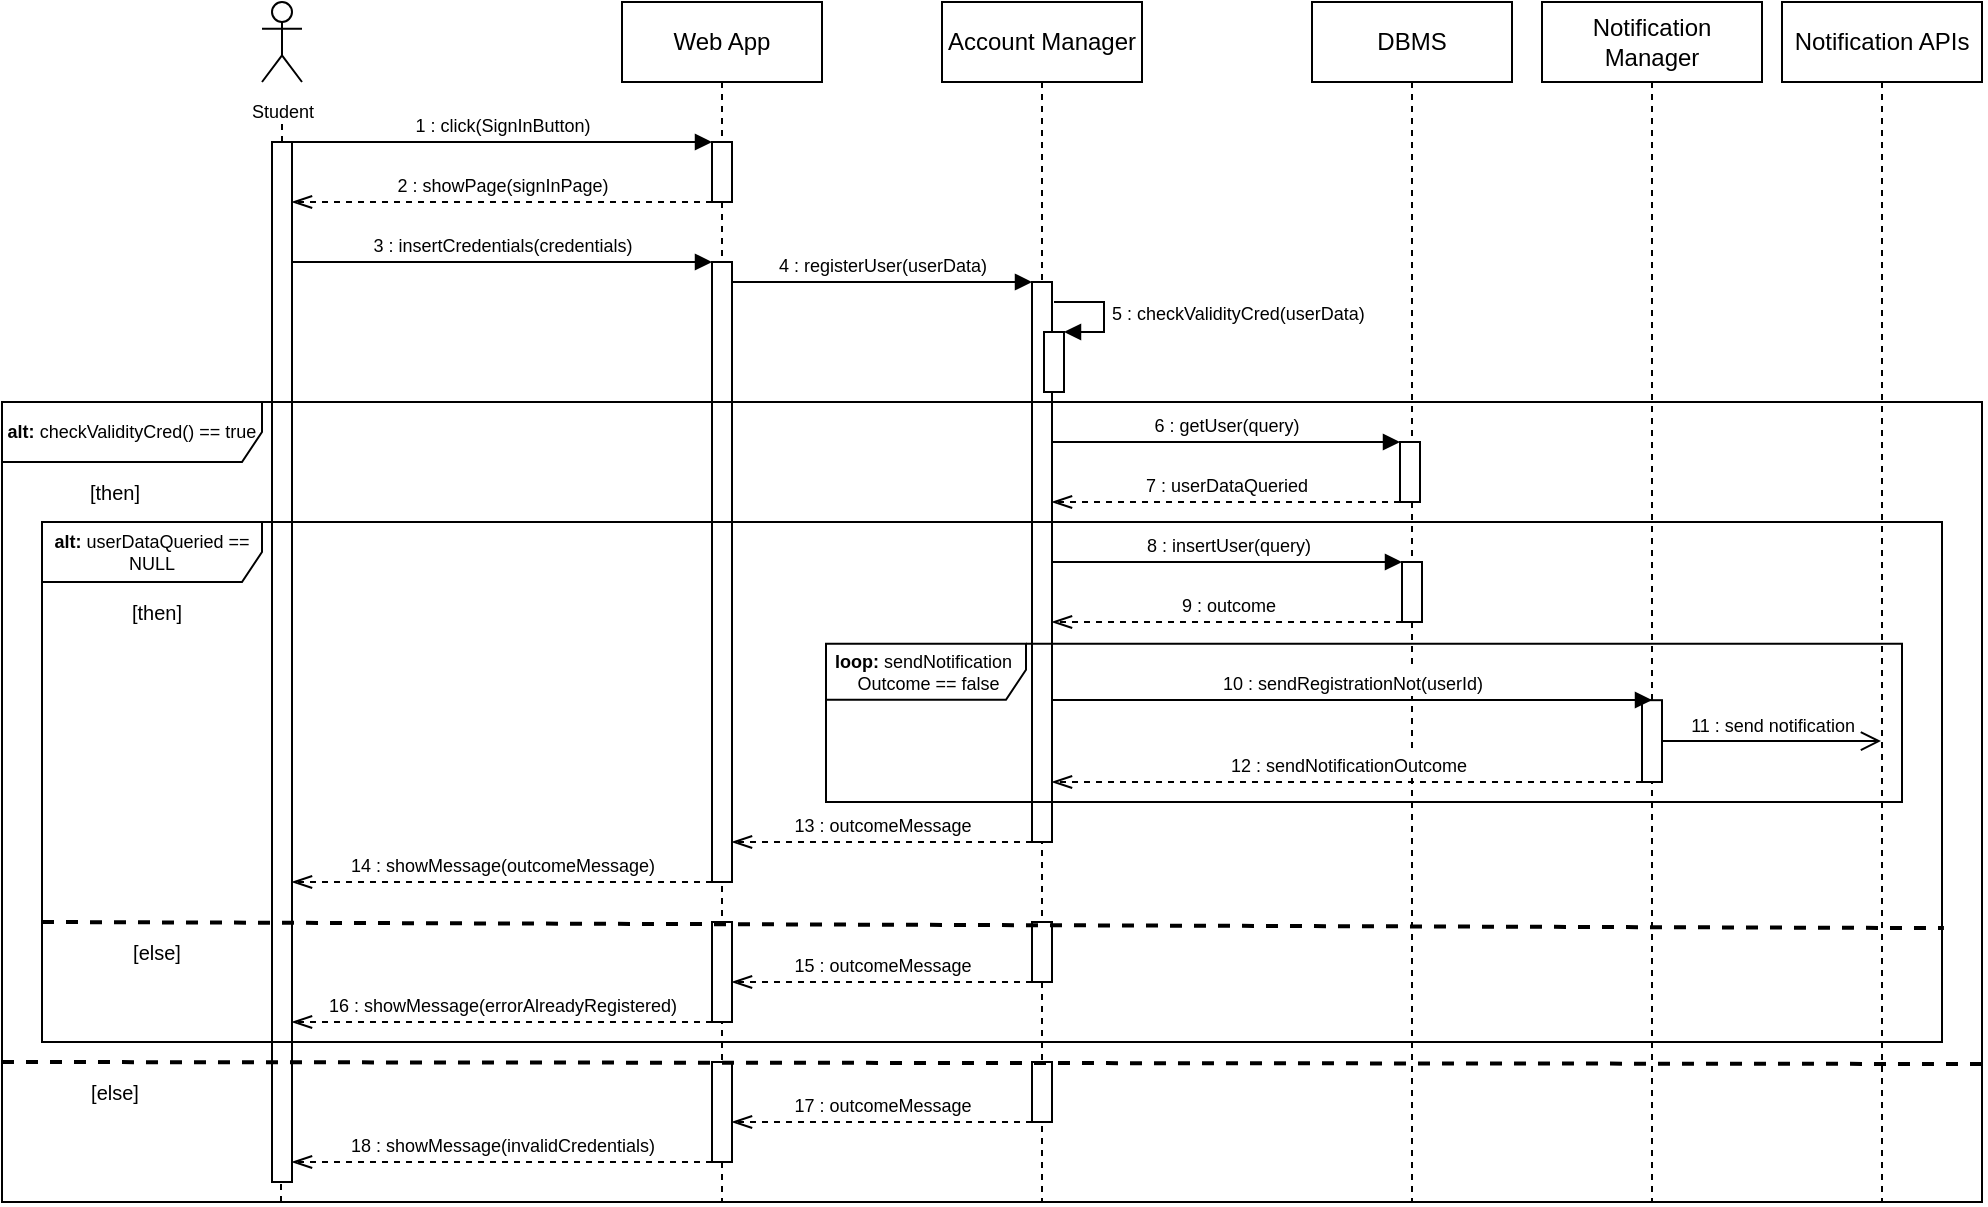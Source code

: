 <mxfile version="22.1.15" type="device">
  <diagram name="Page-1" id="2YBvvXClWsGukQMizWep">
    <mxGraphModel dx="2524" dy="746" grid="1" gridSize="10" guides="1" tooltips="1" connect="1" arrows="1" fold="1" page="1" pageScale="1" pageWidth="850" pageHeight="1100" math="0" shadow="0">
      <root>
        <mxCell id="0" />
        <mxCell id="1" parent="0" />
        <mxCell id="lU6mVO3UbZHwELB_DBvl-1" value="Web App" style="shape=umlLifeline;perimeter=lifelinePerimeter;whiteSpace=wrap;html=1;container=0;dropTarget=0;collapsible=0;recursiveResize=0;outlineConnect=0;portConstraint=eastwest;newEdgeStyle={&quot;edgeStyle&quot;:&quot;elbowEdgeStyle&quot;,&quot;elbow&quot;:&quot;vertical&quot;,&quot;curved&quot;:0,&quot;rounded&quot;:0};" parent="1" vertex="1">
          <mxGeometry x="80" y="40" width="100" height="600" as="geometry" />
        </mxCell>
        <mxCell id="lU6mVO3UbZHwELB_DBvl-2" value="" style="html=1;points=[];perimeter=orthogonalPerimeter;outlineConnect=0;targetShapes=umlLifeline;portConstraint=eastwest;newEdgeStyle={&quot;edgeStyle&quot;:&quot;elbowEdgeStyle&quot;,&quot;elbow&quot;:&quot;vertical&quot;,&quot;curved&quot;:0,&quot;rounded&quot;:0};" parent="lU6mVO3UbZHwELB_DBvl-1" vertex="1">
          <mxGeometry x="45" y="70" width="10" height="30" as="geometry" />
        </mxCell>
        <mxCell id="lU6mVO3UbZHwELB_DBvl-3" value="" style="html=1;points=[];perimeter=orthogonalPerimeter;outlineConnect=0;targetShapes=umlLifeline;portConstraint=eastwest;newEdgeStyle={&quot;edgeStyle&quot;:&quot;elbowEdgeStyle&quot;,&quot;elbow&quot;:&quot;vertical&quot;,&quot;curved&quot;:0,&quot;rounded&quot;:0};" parent="lU6mVO3UbZHwELB_DBvl-1" vertex="1">
          <mxGeometry x="45" y="130" width="10" height="310" as="geometry" />
        </mxCell>
        <mxCell id="lU6mVO3UbZHwELB_DBvl-6" value="&lt;font style=&quot;font-size: 9px;&quot;&gt;Student&lt;/font&gt;" style="shape=umlActor;verticalLabelPosition=bottom;verticalAlign=top;html=1;outlineConnect=0;" parent="1" vertex="1">
          <mxGeometry x="-100" y="40" width="20" height="40" as="geometry" />
        </mxCell>
        <mxCell id="lU6mVO3UbZHwELB_DBvl-7" value="" style="endArrow=none;dashed=1;html=1;rounded=0;" parent="1" source="lU6mVO3UbZHwELB_DBvl-9" edge="1">
          <mxGeometry width="50" height="50" relative="1" as="geometry">
            <mxPoint x="-90" y="350" as="sourcePoint" />
            <mxPoint x="-90" y="100" as="targetPoint" />
          </mxGeometry>
        </mxCell>
        <mxCell id="lU6mVO3UbZHwELB_DBvl-9" value="" style="html=1;points=[];perimeter=orthogonalPerimeter;outlineConnect=0;targetShapes=umlLifeline;portConstraint=eastwest;newEdgeStyle={&quot;edgeStyle&quot;:&quot;elbowEdgeStyle&quot;,&quot;elbow&quot;:&quot;vertical&quot;,&quot;curved&quot;:0,&quot;rounded&quot;:0};" parent="1" vertex="1">
          <mxGeometry x="-95" y="110" width="10" height="520" as="geometry" />
        </mxCell>
        <mxCell id="lU6mVO3UbZHwELB_DBvl-10" value="&lt;font style=&quot;font-size: 9px;&quot;&gt;1 : click(SignInButton)&lt;/font&gt;" style="html=1;verticalAlign=bottom;endArrow=block;edgeStyle=elbowEdgeStyle;elbow=vertical;curved=0;rounded=0;" parent="1" source="lU6mVO3UbZHwELB_DBvl-9" target="lU6mVO3UbZHwELB_DBvl-2" edge="1">
          <mxGeometry relative="1" as="geometry">
            <mxPoint x="-50" y="110" as="sourcePoint" />
            <Array as="points">
              <mxPoint x="30" y="110" />
            </Array>
            <mxPoint x="115" y="110" as="targetPoint" />
          </mxGeometry>
        </mxCell>
        <mxCell id="lU6mVO3UbZHwELB_DBvl-11" value="&lt;font style=&quot;font-size: 9px;&quot;&gt;2 : showPage(signInPage)&lt;/font&gt;" style="html=1;verticalAlign=bottom;endArrow=openThin;dashed=1;endSize=8;edgeStyle=elbowEdgeStyle;elbow=vertical;curved=0;rounded=0;endFill=0;" parent="1" source="lU6mVO3UbZHwELB_DBvl-2" target="lU6mVO3UbZHwELB_DBvl-9" edge="1">
          <mxGeometry relative="1" as="geometry">
            <mxPoint x="-50" y="140" as="targetPoint" />
            <Array as="points">
              <mxPoint x="5" y="140" />
            </Array>
            <mxPoint x="80" y="140" as="sourcePoint" />
          </mxGeometry>
        </mxCell>
        <mxCell id="lU6mVO3UbZHwELB_DBvl-13" value="&lt;font style=&quot;font-size: 9px;&quot;&gt;3 : insertCredentials(credentials)&lt;/font&gt;" style="html=1;verticalAlign=bottom;endArrow=block;edgeStyle=elbowEdgeStyle;elbow=vertical;curved=0;rounded=0;" parent="1" source="lU6mVO3UbZHwELB_DBvl-9" target="lU6mVO3UbZHwELB_DBvl-3" edge="1">
          <mxGeometry relative="1" as="geometry">
            <mxPoint x="-80" y="190" as="sourcePoint" />
            <Array as="points">
              <mxPoint x="30" y="170" />
            </Array>
            <mxPoint x="90" y="200" as="targetPoint" />
            <mxPoint as="offset" />
          </mxGeometry>
        </mxCell>
        <mxCell id="ca0lQkJ44ik3LisBVuS8-17" value="&lt;font style=&quot;font-size: 9px;&quot;&gt;4 : registerUser(userData)&lt;/font&gt;" style="html=1;verticalAlign=bottom;endArrow=block;edgeStyle=elbowEdgeStyle;elbow=vertical;curved=0;rounded=0;" parent="1" source="lU6mVO3UbZHwELB_DBvl-3" target="ca0lQkJ44ik3LisBVuS8-28" edge="1">
          <mxGeometry relative="1" as="geometry">
            <mxPoint x="135" y="180" as="sourcePoint" />
            <Array as="points">
              <mxPoint x="250" y="180" />
            </Array>
            <mxPoint x="250" y="180" as="targetPoint" />
            <mxPoint as="offset" />
          </mxGeometry>
        </mxCell>
        <mxCell id="ca0lQkJ44ik3LisBVuS8-18" value="DBMS" style="shape=umlLifeline;perimeter=lifelinePerimeter;whiteSpace=wrap;html=1;container=1;dropTarget=0;collapsible=0;recursiveResize=0;outlineConnect=0;portConstraint=eastwest;newEdgeStyle={&quot;curved&quot;:0,&quot;rounded&quot;:0};" parent="1" vertex="1">
          <mxGeometry x="425" y="40" width="100" height="600" as="geometry" />
        </mxCell>
        <mxCell id="ca0lQkJ44ik3LisBVuS8-19" value="" style="html=1;points=[];perimeter=orthogonalPerimeter;outlineConnect=0;targetShapes=umlLifeline;portConstraint=eastwest;newEdgeStyle={&quot;edgeStyle&quot;:&quot;elbowEdgeStyle&quot;,&quot;elbow&quot;:&quot;vertical&quot;,&quot;curved&quot;:0,&quot;rounded&quot;:0};" parent="ca0lQkJ44ik3LisBVuS8-18" vertex="1">
          <mxGeometry x="44" y="220" width="10" height="30" as="geometry" />
        </mxCell>
        <mxCell id="ca0lQkJ44ik3LisBVuS8-27" value="Account Manager" style="shape=umlLifeline;perimeter=lifelinePerimeter;whiteSpace=wrap;html=1;container=1;dropTarget=0;collapsible=0;recursiveResize=0;outlineConnect=0;portConstraint=eastwest;newEdgeStyle={&quot;curved&quot;:0,&quot;rounded&quot;:0};" parent="1" vertex="1">
          <mxGeometry x="240" y="40" width="100" height="600" as="geometry" />
        </mxCell>
        <mxCell id="ca0lQkJ44ik3LisBVuS8-28" value="" style="html=1;points=[];perimeter=orthogonalPerimeter;outlineConnect=0;targetShapes=umlLifeline;portConstraint=eastwest;newEdgeStyle={&quot;edgeStyle&quot;:&quot;elbowEdgeStyle&quot;,&quot;elbow&quot;:&quot;vertical&quot;,&quot;curved&quot;:0,&quot;rounded&quot;:0};" parent="ca0lQkJ44ik3LisBVuS8-27" vertex="1">
          <mxGeometry x="45" y="140" width="10" height="280" as="geometry" />
        </mxCell>
        <mxCell id="lYYCzLmeOpEaFBXXsHJW-2" value="" style="html=1;points=[[0,0,0,0,5],[0,1,0,0,-5],[1,0,0,0,5],[1,1,0,0,-5]];perimeter=orthogonalPerimeter;outlineConnect=0;targetShapes=umlLifeline;portConstraint=eastwest;newEdgeStyle={&quot;curved&quot;:0,&quot;rounded&quot;:0};" parent="ca0lQkJ44ik3LisBVuS8-27" vertex="1">
          <mxGeometry x="51" y="165" width="10" height="30" as="geometry" />
        </mxCell>
        <mxCell id="lYYCzLmeOpEaFBXXsHJW-3" value="&lt;font style=&quot;font-size: 9px;&quot;&gt;5 : checkValidityCred(userData)&lt;/font&gt;" style="html=1;align=left;spacingLeft=2;endArrow=block;rounded=0;edgeStyle=orthogonalEdgeStyle;curved=0;rounded=0;" parent="ca0lQkJ44ik3LisBVuS8-27" target="lYYCzLmeOpEaFBXXsHJW-2" edge="1">
          <mxGeometry relative="1" as="geometry">
            <mxPoint x="56" y="150" as="sourcePoint" />
            <Array as="points">
              <mxPoint x="81" y="150" />
              <mxPoint x="81" y="165" />
            </Array>
          </mxGeometry>
        </mxCell>
        <mxCell id="ca0lQkJ44ik3LisBVuS8-68" value="" style="html=1;points=[];perimeter=orthogonalPerimeter;outlineConnect=0;targetShapes=umlLifeline;portConstraint=eastwest;newEdgeStyle={&quot;edgeStyle&quot;:&quot;elbowEdgeStyle&quot;,&quot;elbow&quot;:&quot;vertical&quot;,&quot;curved&quot;:0,&quot;rounded&quot;:0};" parent="ca0lQkJ44ik3LisBVuS8-27" vertex="1">
          <mxGeometry x="45" y="460" width="10" height="30" as="geometry" />
        </mxCell>
        <mxCell id="ca0lQkJ44ik3LisBVuS8-70" value="&lt;font style=&quot;font-size: 9px;&quot;&gt;15 : outcomeMessage&lt;/font&gt;" style="html=1;verticalAlign=bottom;endArrow=openThin;dashed=1;endSize=8;edgeStyle=elbowEdgeStyle;elbow=horizontal;curved=0;rounded=0;endFill=0;" parent="ca0lQkJ44ik3LisBVuS8-27" source="ca0lQkJ44ik3LisBVuS8-68" target="ca0lQkJ44ik3LisBVuS8-71" edge="1">
          <mxGeometry relative="1" as="geometry">
            <mxPoint x="-95" y="510" as="targetPoint" />
            <Array as="points">
              <mxPoint x="-100" y="490" />
            </Array>
            <mxPoint x="55" y="510" as="sourcePoint" />
          </mxGeometry>
        </mxCell>
        <mxCell id="ca0lQkJ44ik3LisBVuS8-71" value="" style="html=1;points=[];perimeter=orthogonalPerimeter;outlineConnect=0;targetShapes=umlLifeline;portConstraint=eastwest;newEdgeStyle={&quot;edgeStyle&quot;:&quot;elbowEdgeStyle&quot;,&quot;elbow&quot;:&quot;vertical&quot;,&quot;curved&quot;:0,&quot;rounded&quot;:0};" parent="ca0lQkJ44ik3LisBVuS8-27" vertex="1">
          <mxGeometry x="-115" y="460" width="10" height="50" as="geometry" />
        </mxCell>
        <mxCell id="ca0lQkJ44ik3LisBVuS8-76" value="" style="html=1;points=[];perimeter=orthogonalPerimeter;outlineConnect=0;targetShapes=umlLifeline;portConstraint=eastwest;newEdgeStyle={&quot;edgeStyle&quot;:&quot;elbowEdgeStyle&quot;,&quot;elbow&quot;:&quot;vertical&quot;,&quot;curved&quot;:0,&quot;rounded&quot;:0};" parent="ca0lQkJ44ik3LisBVuS8-27" vertex="1">
          <mxGeometry x="45" y="530" width="10" height="30" as="geometry" />
        </mxCell>
        <mxCell id="ca0lQkJ44ik3LisBVuS8-77" value="" style="html=1;points=[];perimeter=orthogonalPerimeter;outlineConnect=0;targetShapes=umlLifeline;portConstraint=eastwest;newEdgeStyle={&quot;edgeStyle&quot;:&quot;elbowEdgeStyle&quot;,&quot;elbow&quot;:&quot;vertical&quot;,&quot;curved&quot;:0,&quot;rounded&quot;:0};" parent="ca0lQkJ44ik3LisBVuS8-27" vertex="1">
          <mxGeometry x="-115" y="530" width="10" height="50" as="geometry" />
        </mxCell>
        <mxCell id="ca0lQkJ44ik3LisBVuS8-62" value="&lt;font style=&quot;font-size: 9px;&quot;&gt;17 : outcomeMessage&lt;/font&gt;" style="html=1;verticalAlign=bottom;endArrow=openThin;dashed=1;endSize=8;edgeStyle=elbowEdgeStyle;elbow=horizontal;curved=0;rounded=0;endFill=0;" parent="ca0lQkJ44ik3LisBVuS8-27" source="ca0lQkJ44ik3LisBVuS8-76" target="ca0lQkJ44ik3LisBVuS8-77" edge="1">
          <mxGeometry relative="1" as="geometry">
            <mxPoint x="-125" y="578.18" as="targetPoint" />
            <Array as="points">
              <mxPoint x="40" y="560" />
            </Array>
            <mxPoint x="25" y="578.18" as="sourcePoint" />
          </mxGeometry>
        </mxCell>
        <mxCell id="ca0lQkJ44ik3LisBVuS8-39" value="Notification Manager" style="shape=umlLifeline;perimeter=lifelinePerimeter;whiteSpace=wrap;html=1;container=1;dropTarget=0;collapsible=0;recursiveResize=0;outlineConnect=0;portConstraint=eastwest;newEdgeStyle={&quot;curved&quot;:0,&quot;rounded&quot;:0};" parent="1" vertex="1">
          <mxGeometry x="540" y="40" width="110" height="600" as="geometry" />
        </mxCell>
        <mxCell id="lYYCzLmeOpEaFBXXsHJW-22" value="" style="html=1;points=[];perimeter=orthogonalPerimeter;outlineConnect=0;targetShapes=umlLifeline;portConstraint=eastwest;newEdgeStyle={&quot;edgeStyle&quot;:&quot;elbowEdgeStyle&quot;,&quot;elbow&quot;:&quot;vertical&quot;,&quot;curved&quot;:0,&quot;rounded&quot;:0};" parent="ca0lQkJ44ik3LisBVuS8-39" vertex="1">
          <mxGeometry x="50" y="349.09" width="10" height="40.91" as="geometry" />
        </mxCell>
        <mxCell id="ca0lQkJ44ik3LisBVuS8-45" value="Notification APIs" style="shape=umlLifeline;perimeter=lifelinePerimeter;whiteSpace=wrap;html=1;container=1;dropTarget=0;collapsible=0;recursiveResize=0;outlineConnect=0;portConstraint=eastwest;newEdgeStyle={&quot;curved&quot;:0,&quot;rounded&quot;:0};" parent="1" vertex="1">
          <mxGeometry x="660" y="40" width="100" height="600" as="geometry" />
        </mxCell>
        <mxCell id="ca0lQkJ44ik3LisBVuS8-56" value="&lt;p style=&quot;line-height: 120%; font-size: 9px;&quot;&gt;&lt;b&gt;alt: &lt;/b&gt;checkValidityCred() == true&lt;/p&gt;" style="shape=umlFrame;whiteSpace=wrap;html=1;pointerEvents=0;width=130;height=30;verticalAlign=middle;horizontal=1;labelPosition=center;verticalLabelPosition=middle;align=center;" parent="1" vertex="1">
          <mxGeometry x="-230" y="240" width="990" height="400" as="geometry" />
        </mxCell>
        <mxCell id="ca0lQkJ44ik3LisBVuS8-57" value="[then]" style="text;html=1;strokeColor=none;fillColor=none;align=center;verticalAlign=middle;whiteSpace=wrap;rounded=0;fontSize=10;" parent="1" vertex="1">
          <mxGeometry x="-191" y="280" width="35" height="10" as="geometry" />
        </mxCell>
        <mxCell id="ca0lQkJ44ik3LisBVuS8-59" value="[else]" style="text;html=1;strokeColor=none;fillColor=none;align=center;verticalAlign=middle;whiteSpace=wrap;rounded=0;fontSize=10;" parent="1" vertex="1">
          <mxGeometry x="-191" y="580" width="35" height="10" as="geometry" />
        </mxCell>
        <mxCell id="lU6mVO3UbZHwELB_DBvl-37" value="[then]" style="text;html=1;strokeColor=none;fillColor=none;align=center;verticalAlign=middle;whiteSpace=wrap;rounded=0;fontSize=10;" parent="1" vertex="1">
          <mxGeometry x="-170" y="340" width="35" height="10" as="geometry" />
        </mxCell>
        <mxCell id="lU6mVO3UbZHwELB_DBvl-25" value="&lt;p style=&quot;line-height: 120%; font-size: 9px;&quot;&gt;&lt;b&gt;alt: &lt;/b&gt;userDataQueried == NULL&lt;/p&gt;" style="shape=umlFrame;whiteSpace=wrap;html=1;pointerEvents=0;width=110;height=30;verticalAlign=middle;horizontal=1;labelPosition=center;verticalLabelPosition=middle;align=center;" parent="1" vertex="1">
          <mxGeometry x="-210" y="300" width="950" height="260" as="geometry" />
        </mxCell>
        <mxCell id="ca0lQkJ44ik3LisBVuS8-36" value="&lt;font style=&quot;font-size: 9px;&quot;&gt;9 : outcome&lt;/font&gt;" style="html=1;verticalAlign=bottom;endArrow=openThin;dashed=1;endSize=8;edgeStyle=elbowEdgeStyle;elbow=horizontal;curved=0;rounded=0;endFill=0;" parent="1" source="ca0lQkJ44ik3LisBVuS8-65" target="ca0lQkJ44ik3LisBVuS8-28" edge="1">
          <mxGeometry relative="1" as="geometry">
            <mxPoint x="294" y="348.75" as="targetPoint" />
            <Array as="points">
              <mxPoint x="440" y="350" />
            </Array>
            <mxPoint x="449" y="348.75" as="sourcePoint" />
            <mxPoint as="offset" />
          </mxGeometry>
        </mxCell>
        <mxCell id="ca0lQkJ44ik3LisBVuS8-50" value="&lt;font style=&quot;font-size: 9px;&quot;&gt;13 : outcomeMessage&lt;/font&gt;" style="html=1;verticalAlign=bottom;endArrow=openThin;dashed=1;endSize=8;edgeStyle=elbowEdgeStyle;elbow=vertical;curved=0;rounded=0;endFill=0;" parent="1" source="ca0lQkJ44ik3LisBVuS8-28" target="lU6mVO3UbZHwELB_DBvl-3" edge="1">
          <mxGeometry relative="1" as="geometry">
            <mxPoint x="133" y="460" as="targetPoint" />
            <Array as="points">
              <mxPoint x="173" y="460" />
            </Array>
            <mxPoint x="283" y="460" as="sourcePoint" />
          </mxGeometry>
        </mxCell>
        <mxCell id="ca0lQkJ44ik3LisBVuS8-52" value="&lt;font style=&quot;font-size: 9px;&quot;&gt;14 : showMessage(outcomeMessage)&lt;/font&gt;" style="html=1;verticalAlign=bottom;endArrow=openThin;dashed=1;endSize=8;edgeStyle=elbowEdgeStyle;elbow=vertical;curved=0;rounded=0;endFill=0;" parent="1" edge="1">
          <mxGeometry relative="1" as="geometry">
            <mxPoint x="-85" y="480" as="targetPoint" />
            <Array as="points">
              <mxPoint x="120" y="480" />
            </Array>
            <mxPoint x="125" y="480" as="sourcePoint" />
          </mxGeometry>
        </mxCell>
        <mxCell id="lU6mVO3UbZHwELB_DBvl-56" value="[else]" style="text;html=1;strokeColor=none;fillColor=none;align=center;verticalAlign=middle;whiteSpace=wrap;rounded=0;fontSize=10;" parent="1" vertex="1">
          <mxGeometry x="-170" y="510" width="35" height="10" as="geometry" />
        </mxCell>
        <mxCell id="ca0lQkJ44ik3LisBVuS8-65" value="" style="html=1;points=[];perimeter=orthogonalPerimeter;outlineConnect=0;targetShapes=umlLifeline;portConstraint=eastwest;newEdgeStyle={&quot;edgeStyle&quot;:&quot;elbowEdgeStyle&quot;,&quot;elbow&quot;:&quot;vertical&quot;,&quot;curved&quot;:0,&quot;rounded&quot;:0};" parent="1" vertex="1">
          <mxGeometry x="470" y="320" width="10" height="30" as="geometry" />
        </mxCell>
        <mxCell id="ca0lQkJ44ik3LisBVuS8-35" value="&lt;font style=&quot;font-size: 9px;&quot;&gt;8 : insertUser(query)&lt;/font&gt;" style="html=1;verticalAlign=bottom;endArrow=block;edgeStyle=elbowEdgeStyle;elbow=vertical;curved=0;rounded=0;" parent="1" source="ca0lQkJ44ik3LisBVuS8-28" target="ca0lQkJ44ik3LisBVuS8-65" edge="1">
          <mxGeometry relative="1" as="geometry">
            <mxPoint x="299" y="320" as="sourcePoint" />
            <Array as="points">
              <mxPoint x="394" y="320" />
            </Array>
            <mxPoint x="499" y="320.25" as="targetPoint" />
            <mxPoint as="offset" />
          </mxGeometry>
        </mxCell>
        <mxCell id="ca0lQkJ44ik3LisBVuS8-73" value="&lt;font style=&quot;font-size: 9px;&quot;&gt;16 : showMessage(errorAlreadyRegistered)&lt;/font&gt;" style="html=1;verticalAlign=bottom;endArrow=openThin;dashed=1;endSize=8;edgeStyle=elbowEdgeStyle;elbow=horizontal;curved=0;rounded=0;endFill=0;" parent="1" source="ca0lQkJ44ik3LisBVuS8-71" target="lU6mVO3UbZHwELB_DBvl-9" edge="1">
          <mxGeometry relative="1" as="geometry">
            <mxPoint x="-50" y="560" as="targetPoint" />
            <Array as="points">
              <mxPoint x="-50" y="550" />
            </Array>
            <mxPoint x="128" y="790" as="sourcePoint" />
          </mxGeometry>
        </mxCell>
        <mxCell id="ca0lQkJ44ik3LisBVuS8-78" value="" style="endArrow=none;dashed=1;html=1;rounded=0;" parent="1" edge="1">
          <mxGeometry width="50" height="50" relative="1" as="geometry">
            <mxPoint x="-90.5" y="640" as="sourcePoint" />
            <mxPoint x="-90.5" y="630" as="targetPoint" />
          </mxGeometry>
        </mxCell>
        <mxCell id="ca0lQkJ44ik3LisBVuS8-79" value="" style="endArrow=none;dashed=1;html=1;rounded=0;strokeWidth=2;" parent="1" edge="1">
          <mxGeometry width="50" height="50" relative="1" as="geometry">
            <mxPoint x="-230" y="570" as="sourcePoint" />
            <mxPoint x="760" y="571" as="targetPoint" />
          </mxGeometry>
        </mxCell>
        <mxCell id="ca0lQkJ44ik3LisBVuS8-80" value="" style="endArrow=none;dashed=1;html=1;rounded=0;exitX=0.001;exitY=0.409;exitDx=0;exitDy=0;exitPerimeter=0;strokeWidth=2;entryX=1.001;entryY=0.781;entryDx=0;entryDy=0;entryPerimeter=0;" parent="1" target="lU6mVO3UbZHwELB_DBvl-25" edge="1">
          <mxGeometry width="50" height="50" relative="1" as="geometry">
            <mxPoint x="-210" y="500" as="sourcePoint" />
            <mxPoint x="740" y="500" as="targetPoint" />
          </mxGeometry>
        </mxCell>
        <mxCell id="lYYCzLmeOpEaFBXXsHJW-23" value="&lt;p style=&quot;line-height: 120%; font-size: 9px;&quot;&gt;&lt;b&gt;loop: &lt;/b&gt;sendNotification&amp;nbsp; &amp;nbsp;&lt;span style=&quot;background-color: initial;&quot;&gt;Outcome == false&lt;/span&gt;&lt;/p&gt;" style="shape=umlFrame;whiteSpace=wrap;html=1;pointerEvents=0;width=100;height=28;verticalAlign=middle;horizontal=1;labelPosition=center;verticalLabelPosition=middle;align=center;" parent="1" vertex="1">
          <mxGeometry x="182" y="360.91" width="538" height="79.09" as="geometry" />
        </mxCell>
        <mxCell id="lYYCzLmeOpEaFBXXsHJW-24" value="&lt;font style=&quot;font-size: 9px;&quot;&gt;10 : sendRegistrationNot(userId)&lt;/font&gt;" style="html=1;verticalAlign=bottom;endArrow=block;edgeStyle=elbowEdgeStyle;elbow=vertical;curved=0;rounded=0;" parent="1" source="ca0lQkJ44ik3LisBVuS8-28" target="lYYCzLmeOpEaFBXXsHJW-22" edge="1">
          <mxGeometry relative="1" as="geometry">
            <mxPoint x="296" y="389.09" as="sourcePoint" />
            <Array as="points">
              <mxPoint x="560" y="389" />
            </Array>
            <mxPoint x="636" y="389.09" as="targetPoint" />
            <mxPoint as="offset" />
          </mxGeometry>
        </mxCell>
        <mxCell id="lYYCzLmeOpEaFBXXsHJW-29" value="&lt;font style=&quot;font-size: 9px;&quot;&gt;11 : send notification&lt;/font&gt;" style="html=1;verticalAlign=bottom;endArrow=open;edgeStyle=elbowEdgeStyle;elbow=horizontal;curved=0;rounded=0;endFill=0;endSize=8;" parent="1" source="lYYCzLmeOpEaFBXXsHJW-22" target="ca0lQkJ44ik3LisBVuS8-45" edge="1">
          <mxGeometry relative="1" as="geometry">
            <mxPoint x="832" y="469.09" as="sourcePoint" />
            <Array as="points">
              <mxPoint x="660" y="400" />
            </Array>
            <mxPoint x="951.5" y="479.09" as="targetPoint" />
          </mxGeometry>
        </mxCell>
        <mxCell id="lYYCzLmeOpEaFBXXsHJW-30" value="&lt;font style=&quot;font-size: 9px;&quot;&gt;12 : sendNotificationOutcome&lt;/font&gt;" style="html=1;verticalAlign=bottom;endArrow=openThin;dashed=1;endSize=8;edgeStyle=elbowEdgeStyle;elbow=horizontal;curved=0;rounded=0;endFill=0;" parent="1" source="lYYCzLmeOpEaFBXXsHJW-22" target="ca0lQkJ44ik3LisBVuS8-28" edge="1">
          <mxGeometry relative="1" as="geometry">
            <mxPoint x="297" y="519.09" as="targetPoint" />
            <Array as="points">
              <mxPoint x="330" y="430" />
            </Array>
            <mxPoint x="636" y="509.09" as="sourcePoint" />
          </mxGeometry>
        </mxCell>
        <mxCell id="ca0lQkJ44ik3LisBVuS8-22" value="&lt;font style=&quot;font-size: 9px;&quot;&gt;6 : getUser(query)&lt;/font&gt;" style="html=1;verticalAlign=bottom;endArrow=block;edgeStyle=elbowEdgeStyle;elbow=vertical;curved=0;rounded=0;" parent="1" source="ca0lQkJ44ik3LisBVuS8-28" target="ca0lQkJ44ik3LisBVuS8-19" edge="1">
          <mxGeometry relative="1" as="geometry">
            <mxPoint x="276" y="260" as="sourcePoint" />
            <Array as="points">
              <mxPoint x="376" y="260" />
            </Array>
            <mxPoint x="421" y="260" as="targetPoint" />
            <mxPoint as="offset" />
          </mxGeometry>
        </mxCell>
        <mxCell id="ca0lQkJ44ik3LisBVuS8-31" value="&lt;font style=&quot;font-size: 9px;&quot;&gt;7 : userDataQueried&lt;/font&gt;" style="html=1;verticalAlign=bottom;endArrow=openThin;dashed=1;endSize=8;edgeStyle=elbowEdgeStyle;elbow=horizontal;curved=0;rounded=0;endFill=0;" parent="1" source="ca0lQkJ44ik3LisBVuS8-19" target="ca0lQkJ44ik3LisBVuS8-28" edge="1">
          <mxGeometry relative="1" as="geometry">
            <mxPoint x="276" y="290" as="targetPoint" />
            <Array as="points">
              <mxPoint x="331" y="290" />
            </Array>
            <mxPoint x="451" y="290" as="sourcePoint" />
          </mxGeometry>
        </mxCell>
        <mxCell id="ca0lQkJ44ik3LisBVuS8-63" value="&lt;font style=&quot;font-size: 9px;&quot;&gt;18 : showMessage(invalidCredentials)&lt;/font&gt;" style="html=1;verticalAlign=bottom;endArrow=openThin;dashed=1;endSize=8;edgeStyle=elbowEdgeStyle;elbow=vertical;curved=0;rounded=0;endFill=0;" parent="1" source="ca0lQkJ44ik3LisBVuS8-77" target="lU6mVO3UbZHwELB_DBvl-9" edge="1">
          <mxGeometry relative="1" as="geometry">
            <mxPoint x="-85" y="630" as="targetPoint" />
            <Array as="points">
              <mxPoint x="-50" y="620" />
            </Array>
            <mxPoint x="105" y="648.18" as="sourcePoint" />
          </mxGeometry>
        </mxCell>
      </root>
    </mxGraphModel>
  </diagram>
</mxfile>
